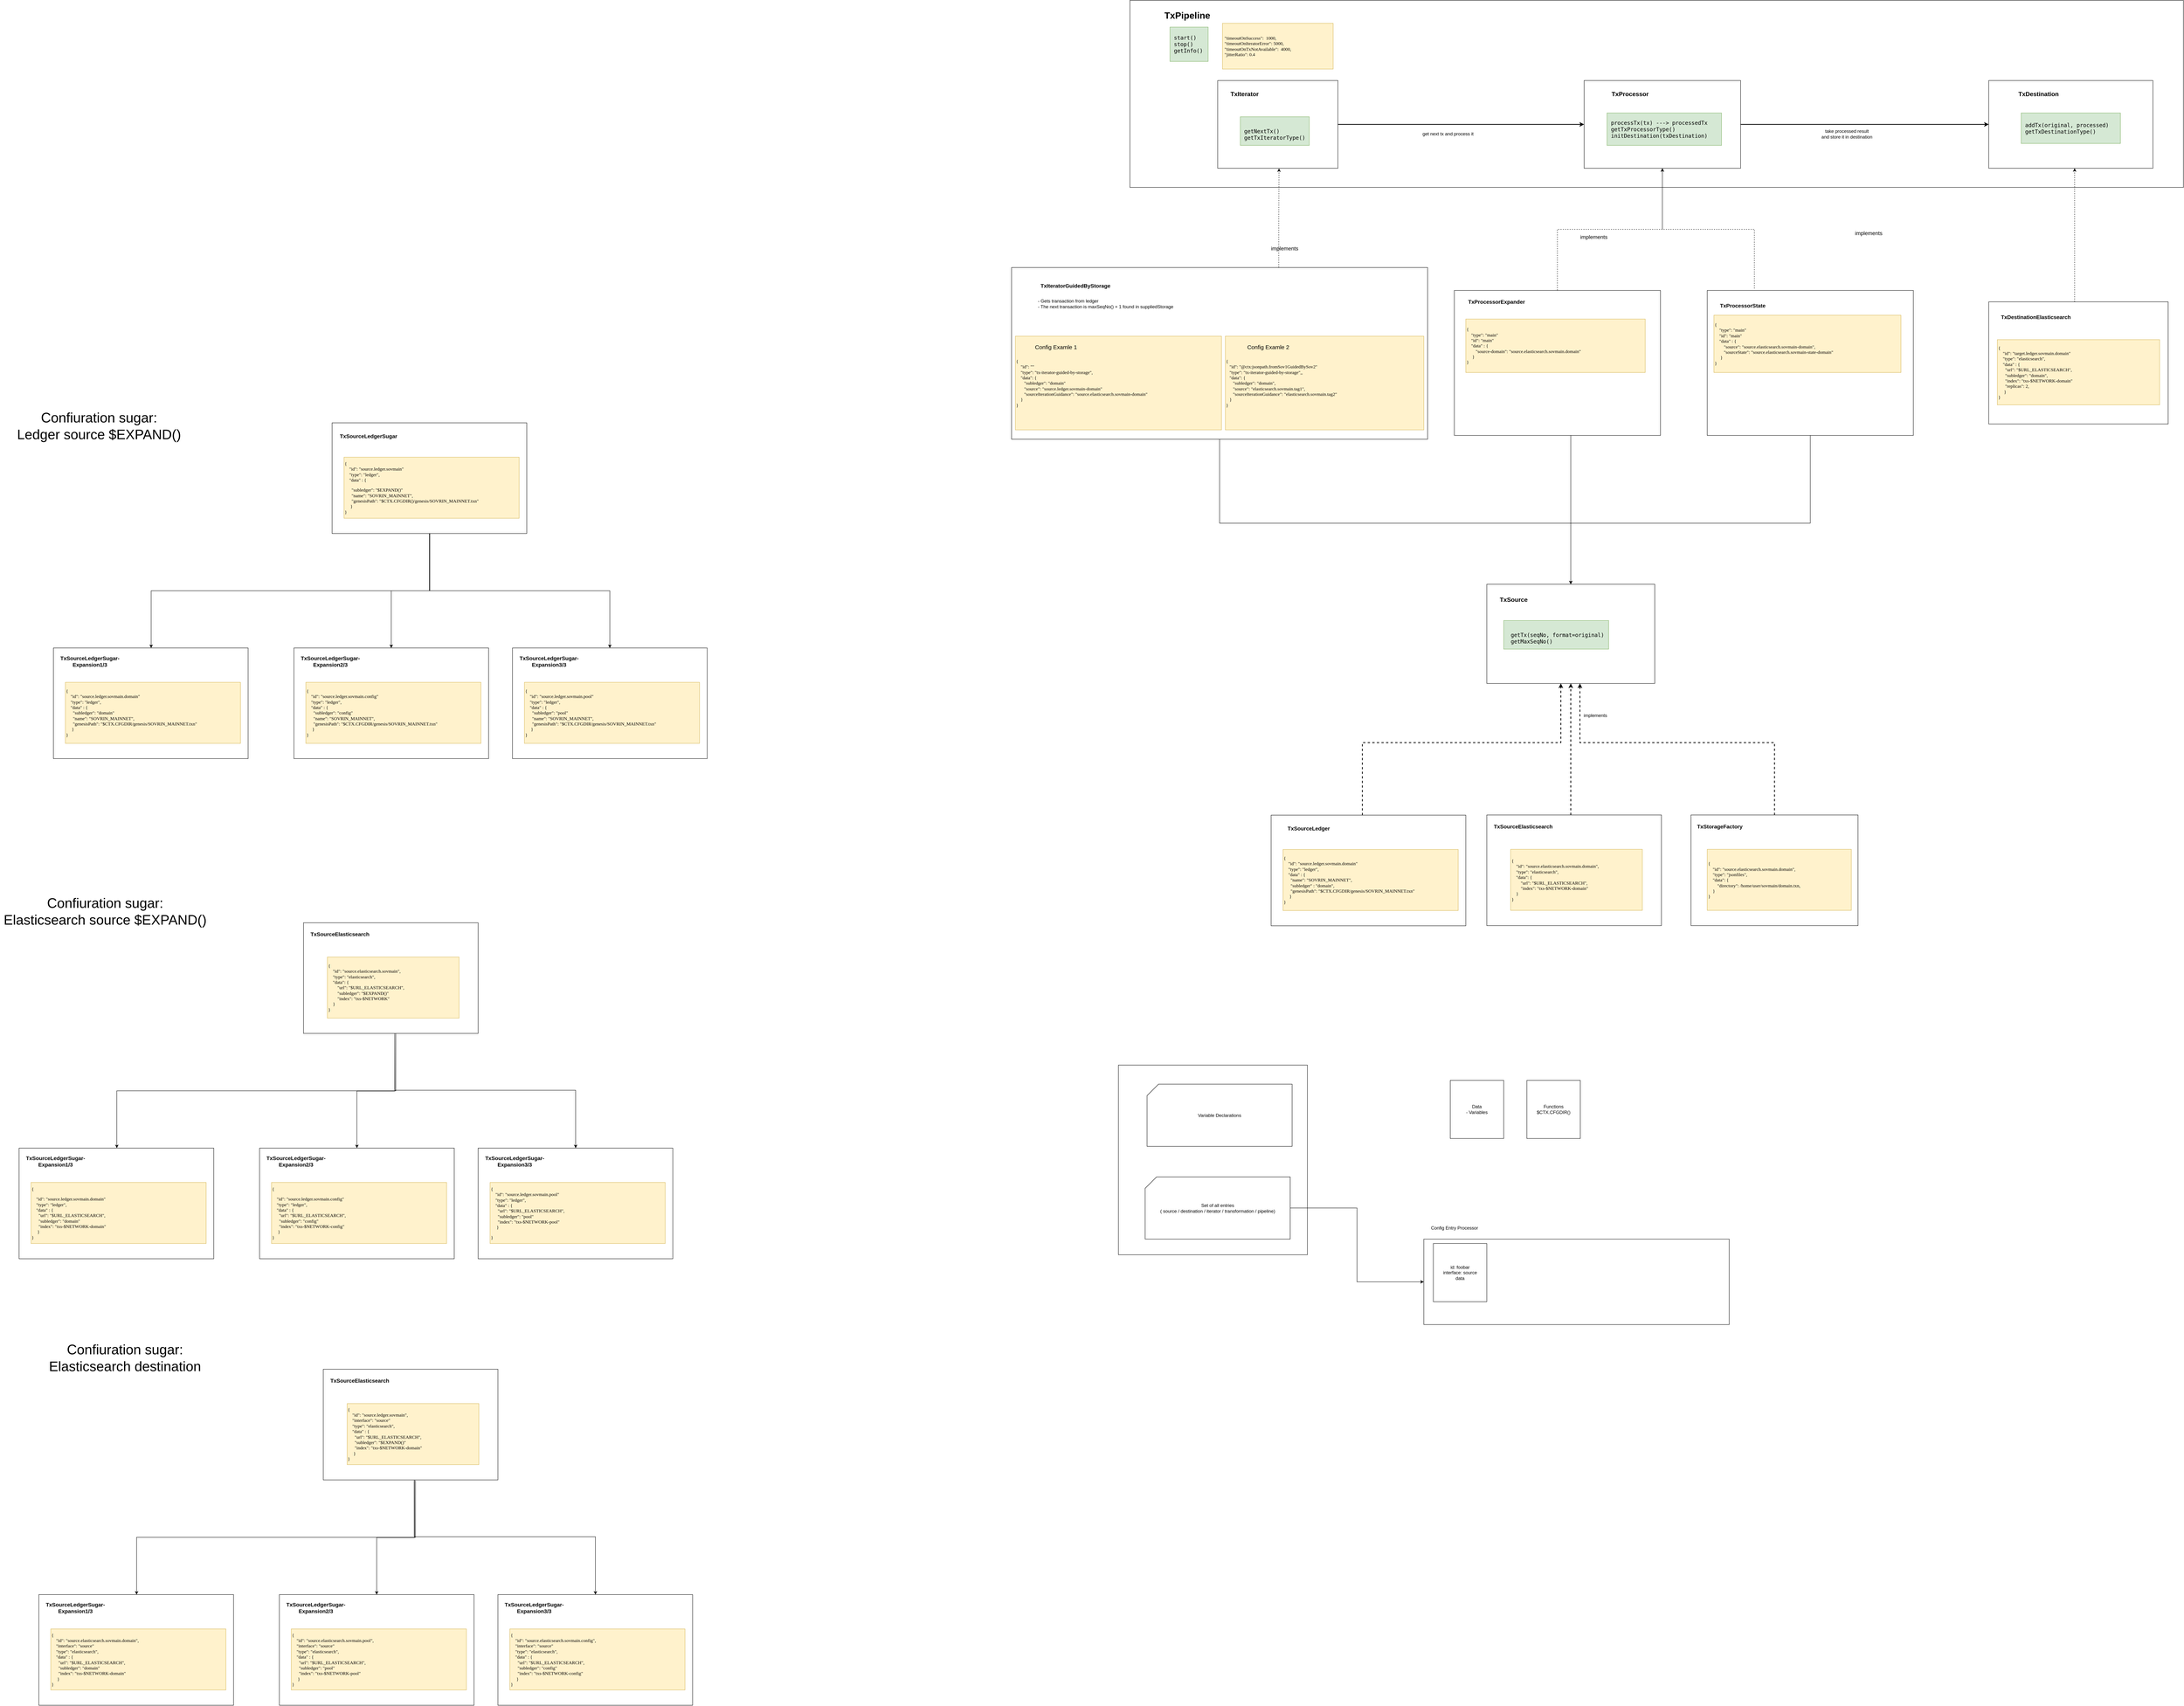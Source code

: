 <mxfile version="12.5.1" type="device"><diagram id="dV91bHb8dqFjM0e-l53g" name="Page-1"><mxGraphModel dx="6613" dy="2023" grid="1" gridSize="10" guides="1" tooltips="1" connect="1" arrows="1" fold="1" page="1" pageScale="1" pageWidth="827" pageHeight="1169" math="0" shadow="0"><root><mxCell id="0"/><mxCell id="1" parent="0"/><mxCell id="CyZTIHG6NppIRf3vPO58-80" value="" style="rounded=0;whiteSpace=wrap;html=1;" vertex="1" parent="1"><mxGeometry x="-320" y="3070" width="495" height="497" as="geometry"/></mxCell><mxCell id="VIA4clcsSgg8y-GpCcbs-35" value="" style="group" parent="1" vertex="1" connectable="0"><mxGeometry x="-600" y="980" width="1090" height="450" as="geometry"/></mxCell><mxCell id="VIA4clcsSgg8y-GpCcbs-11" value="" style="rounded=0;whiteSpace=wrap;html=1;" parent="VIA4clcsSgg8y-GpCcbs-35" vertex="1"><mxGeometry width="1090" height="450.0" as="geometry"/></mxCell><mxCell id="VIA4clcsSgg8y-GpCcbs-32" value="&lt;span style=&quot;white-space: normal&quot;&gt;&lt;font style=&quot;font-size: 14px&quot;&gt;&lt;b&gt;TxIteratorGuidedByStorage&lt;/b&gt;&lt;/font&gt;&lt;/span&gt;" style="text;html=1;align=center;verticalAlign=middle;resizable=0;points=[];autosize=1;" parent="VIA4clcsSgg8y-GpCcbs-35" vertex="1"><mxGeometry x="66.606" y="37.5" width="200" height="20" as="geometry"/></mxCell><mxCell id="VIA4clcsSgg8y-GpCcbs-30" value="&lt;div style=&quot;text-align: center&quot;&gt;&lt;/div&gt;&lt;font face=&quot;menlo&quot;&gt;&lt;span style=&quot;font-size: 12px ; white-space: pre&quot;&gt;{&lt;br&gt;    &quot;id&quot;: &quot;&quot;&lt;br&gt;    &quot;type&quot;: &quot;tx-iterator-guided-by-storage&quot;,&lt;br&gt;    &quot;data&quot;: {&lt;br&gt;&lt;/span&gt;&lt;/font&gt;&lt;span style=&quot;font-family: &amp;#34;menlo&amp;#34; ; white-space: pre&quot;&gt;       &quot;subledger&quot;: &quot;domain&quot;&lt;/span&gt;&lt;font face=&quot;menlo&quot;&gt;&lt;span style=&quot;font-size: 12px ; white-space: pre&quot;&gt;&lt;br&gt;       &quot;source&quot;: &quot;source.ledger.sovmain-domain&quot;&lt;br&gt;       &quot;&lt;/span&gt;&lt;/font&gt;&lt;span style=&quot;font-family: &amp;#34;menlo&amp;#34; ; white-space: pre&quot;&gt;sourceIterationGuidance&lt;/span&gt;&lt;font face=&quot;menlo&quot;&gt;&lt;span style=&quot;font-size: 12px ; white-space: pre&quot;&gt;&quot;: &quot;source.elasticsearch.sovmain-domain&quot;&lt;br&gt;    }&lt;br&gt;}&lt;/span&gt;&lt;br&gt;&lt;/font&gt;" style="rounded=0;whiteSpace=wrap;html=1;align=left;fillColor=#fff2cc;strokeColor=#d6b656;" parent="VIA4clcsSgg8y-GpCcbs-35" vertex="1"><mxGeometry x="10" y="180.01" width="540" height="245.45" as="geometry"/></mxCell><mxCell id="VIA4clcsSgg8y-GpCcbs-55" value="- Gets transaction from ledger&lt;br&gt;- The next transaction is maxSeqNo() + 1 found in suppliedStorage" style="text;html=1;align=left;verticalAlign=middle;resizable=0;points=[];autosize=1;" parent="VIA4clcsSgg8y-GpCcbs-35" vertex="1"><mxGeometry x="66.603" y="80.0" width="370" height="30" as="geometry"/></mxCell><mxCell id="CyZTIHG6NppIRf3vPO58-2" value="&lt;div style=&quot;text-align: center&quot;&gt;&lt;/div&gt;&lt;font face=&quot;menlo&quot;&gt;&lt;span style=&quot;font-size: 12px ; white-space: pre&quot;&gt;{&lt;br&gt;   &quot;id&quot;: &quot;@ctx:jsonpath.fromSov1GuidedBySov2&quot;&lt;br&gt;   &quot;type&quot;: &lt;/span&gt;&lt;/font&gt;&lt;span style=&quot;font-family: &amp;#34;menlo&amp;#34; ; white-space: pre&quot;&gt;&quot;tx-iterator-guided-by-storage&quot;,&lt;/span&gt;&lt;font face=&quot;menlo&quot;&gt;&lt;span style=&quot;font-size: 12px ; white-space: pre&quot;&gt;,&lt;br&gt;   &quot;data&quot;: {&lt;br&gt;     &lt;/span&gt;&lt;/font&gt;&lt;span style=&quot;font-family: &amp;#34;menlo&amp;#34; ; white-space: pre&quot;&gt; &quot;subledger&quot;: &quot;domain&quot;,&lt;/span&gt;&lt;font face=&quot;menlo&quot;&gt;&lt;span style=&quot;white-space: pre&quot;&gt;&lt;br&gt;&lt;/span&gt;&lt;/font&gt;&lt;font face=&quot;menlo&quot;&gt;&lt;span style=&quot;white-space: pre&quot;&gt;      &quot;source&quot;: &quot;elasticsearch.sovmain.tag1&quot;,&lt;/span&gt;&lt;/font&gt;&lt;br style=&quot;font-family: &amp;#34;menlo&amp;#34; ; white-space: pre&quot;&gt;&lt;span style=&quot;font-family: &amp;#34;menlo&amp;#34; ; white-space: pre&quot;&gt;      &quot;sourceIterationGuidance&quot;: &quot;elasticsearch.sovmain.tag2&quot;&lt;/span&gt;&lt;font face=&quot;menlo&quot;&gt;&lt;span style=&quot;font-size: 12px ; white-space: pre&quot;&gt;&lt;br&gt;   }&lt;br&gt;}&lt;/span&gt;&lt;/font&gt;&lt;font face=&quot;menlo&quot;&gt;&lt;br&gt;&lt;/font&gt;" style="rounded=0;whiteSpace=wrap;html=1;align=left;fillColor=#fff2cc;strokeColor=#d6b656;" vertex="1" parent="VIA4clcsSgg8y-GpCcbs-35"><mxGeometry x="560" y="180" width="520" height="245.45" as="geometry"/></mxCell><mxCell id="CyZTIHG6NppIRf3vPO58-5" value="&lt;font style=&quot;font-size: 15px&quot;&gt;Config Examle 1&lt;/font&gt;" style="text;html=1;align=center;verticalAlign=middle;resizable=0;points=[];autosize=1;" vertex="1" parent="VIA4clcsSgg8y-GpCcbs-35"><mxGeometry x="51.415" y="198.06" width="130" height="20" as="geometry"/></mxCell><mxCell id="CyZTIHG6NppIRf3vPO58-6" value="&lt;font style=&quot;font-size: 15px&quot;&gt;Config Examle 2&lt;/font&gt;" style="text;html=1;align=center;verticalAlign=middle;resizable=0;points=[];autosize=1;" vertex="1" parent="VIA4clcsSgg8y-GpCcbs-35"><mxGeometry x="606.698" y="198.06" width="130" height="20" as="geometry"/></mxCell><mxCell id="VIA4clcsSgg8y-GpCcbs-4" value="" style="rounded=0;whiteSpace=wrap;html=1;" parent="1" vertex="1"><mxGeometry x="-290" y="280" width="2760" height="490" as="geometry"/></mxCell><mxCell id="VIA4clcsSgg8y-GpCcbs-24" style="edgeStyle=orthogonalEdgeStyle;rounded=0;orthogonalLoop=1;jettySize=auto;html=1;strokeWidth=2;" parent="1" source="VIA4clcsSgg8y-GpCcbs-1" target="VIA4clcsSgg8y-GpCcbs-2" edge="1"><mxGeometry relative="1" as="geometry"/></mxCell><mxCell id="VIA4clcsSgg8y-GpCcbs-28" value="get next tx and process it" style="text;html=1;align=center;verticalAlign=middle;resizable=0;points=[];labelBackgroundColor=#ffffff;" parent="VIA4clcsSgg8y-GpCcbs-24" vertex="1" connectable="0"><mxGeometry x="-0.244" y="-2" relative="1" as="geometry"><mxPoint x="44.17" y="23" as="offset"/></mxGeometry></mxCell><mxCell id="VIA4clcsSgg8y-GpCcbs-1" value="" style="rounded=0;whiteSpace=wrap;html=1;" parent="1" vertex="1"><mxGeometry x="-60" y="490" width="315" height="230" as="geometry"/></mxCell><mxCell id="VIA4clcsSgg8y-GpCcbs-2" value="&lt;pre&gt;&lt;br&gt;&lt;/pre&gt;" style="rounded=0;whiteSpace=wrap;html=1;" parent="1" vertex="1"><mxGeometry x="900" y="490" width="410" height="230" as="geometry"/></mxCell><mxCell id="VIA4clcsSgg8y-GpCcbs-3" value="&lt;pre&gt;&lt;br&gt;&lt;/pre&gt;" style="rounded=0;whiteSpace=wrap;html=1;" parent="1" vertex="1"><mxGeometry x="1960" y="490" width="430" height="230" as="geometry"/></mxCell><mxCell id="VIA4clcsSgg8y-GpCcbs-5" value="&lt;pre&gt;&lt;br&gt;&lt;/pre&gt;" style="text;html=1;align=left;verticalAlign=middle;resizable=0;points=[];autosize=1;" parent="1" vertex="1"><mxGeometry x="-170" y="365" width="20" height="40" as="geometry"/></mxCell><mxCell id="VIA4clcsSgg8y-GpCcbs-10" value="&lt;pre style=&quot;font-family: &amp;#34;menlo&amp;#34; ; font-size: 9pt&quot;&gt; &quot;timeoutOnSuccess&quot;:  1000,&lt;br&gt; &quot;timeoutOnIteratorError&quot;: 5000,&lt;br&gt; &quot;timeoutOnTxNotAvailable&quot;:  4000,&lt;br&gt; &quot;jitterRatio&quot;: 0.4&lt;/pre&gt;" style="rounded=0;whiteSpace=wrap;html=1;align=left;fillColor=#fff2cc;strokeColor=#d6b656;" parent="1" vertex="1"><mxGeometry x="-47.5" y="340" width="290" height="120" as="geometry"/></mxCell><mxCell id="VIA4clcsSgg8y-GpCcbs-14" style="edgeStyle=orthogonalEdgeStyle;rounded=0;orthogonalLoop=1;jettySize=auto;html=1;dashed=1;entryX=0.51;entryY=1.002;entryDx=0;entryDy=0;entryPerimeter=0;" parent="1" source="VIA4clcsSgg8y-GpCcbs-11" target="VIA4clcsSgg8y-GpCcbs-1" edge="1"><mxGeometry relative="1" as="geometry"><mxPoint x="310" y="790" as="targetPoint"/><Array as="points"><mxPoint x="100" y="850"/><mxPoint x="100" y="850"/></Array></mxGeometry></mxCell><mxCell id="VIA4clcsSgg8y-GpCcbs-18" style="edgeStyle=orthogonalEdgeStyle;rounded=0;orthogonalLoop=1;jettySize=auto;html=1;dashed=1;" parent="1" source="VIA4clcsSgg8y-GpCcbs-16" target="VIA4clcsSgg8y-GpCcbs-2" edge="1"><mxGeometry relative="1" as="geometry"/></mxCell><mxCell id="CyZTIHG6NppIRf3vPO58-12" style="edgeStyle=orthogonalEdgeStyle;rounded=0;orthogonalLoop=1;jettySize=auto;html=1;entryX=0.5;entryY=0;entryDx=0;entryDy=0;" edge="1" parent="1" source="VIA4clcsSgg8y-GpCcbs-16" target="VIA4clcsSgg8y-GpCcbs-80"><mxGeometry relative="1" as="geometry"><mxPoint x="0.471" y="1710" as="targetPoint"/><Array as="points"><mxPoint x="865" y="1490"/><mxPoint x="865" y="1490"/></Array></mxGeometry></mxCell><mxCell id="VIA4clcsSgg8y-GpCcbs-16" value="" style="rounded=0;whiteSpace=wrap;html=1;" parent="1" vertex="1"><mxGeometry x="560" y="1040" width="540" height="380" as="geometry"/></mxCell><mxCell id="VIA4clcsSgg8y-GpCcbs-19" style="edgeStyle=orthogonalEdgeStyle;rounded=0;orthogonalLoop=1;jettySize=auto;html=1;entryX=0.5;entryY=1;entryDx=0;entryDy=0;dashed=1;" parent="1" target="VIA4clcsSgg8y-GpCcbs-2" edge="1"><mxGeometry relative="1" as="geometry"><mxPoint x="1346" y="1035.0" as="sourcePoint"/><Array as="points"><mxPoint x="1346" y="880"/><mxPoint x="1105" y="880"/></Array></mxGeometry></mxCell><mxCell id="CyZTIHG6NppIRf3vPO58-13" style="edgeStyle=orthogonalEdgeStyle;rounded=0;orthogonalLoop=1;jettySize=auto;html=1;entryX=0.5;entryY=0;entryDx=0;entryDy=0;exitX=0.5;exitY=1;exitDx=0;exitDy=0;" edge="1" parent="1" source="CyZTIHG6NppIRf3vPO58-16" target="VIA4clcsSgg8y-GpCcbs-80"><mxGeometry relative="1" as="geometry"><mxPoint x="1189.333" y="1365" as="sourcePoint"/><mxPoint x="0.471" y="1710" as="targetPoint"/><Array as="points"><mxPoint x="1493" y="1650"/><mxPoint x="865" y="1650"/></Array></mxGeometry></mxCell><mxCell id="VIA4clcsSgg8y-GpCcbs-23" style="edgeStyle=orthogonalEdgeStyle;rounded=0;orthogonalLoop=1;jettySize=auto;html=1;dashed=1;" parent="1" source="VIA4clcsSgg8y-GpCcbs-20" edge="1"><mxGeometry relative="1" as="geometry"><mxPoint x="2185" y="720" as="targetPoint"/><Array as="points"><mxPoint x="2185" y="950"/><mxPoint x="2185" y="950"/></Array></mxGeometry></mxCell><mxCell id="VIA4clcsSgg8y-GpCcbs-20" value="" style="rounded=0;whiteSpace=wrap;html=1;" parent="1" vertex="1"><mxGeometry x="1960" y="1070" width="470" height="320" as="geometry"/></mxCell><mxCell id="VIA4clcsSgg8y-GpCcbs-25" style="edgeStyle=orthogonalEdgeStyle;rounded=0;orthogonalLoop=1;jettySize=auto;html=1;strokeWidth=2;exitX=1;exitY=0.5;exitDx=0;exitDy=0;entryX=0;entryY=0.5;entryDx=0;entryDy=0;" parent="1" source="VIA4clcsSgg8y-GpCcbs-2" target="VIA4clcsSgg8y-GpCcbs-3" edge="1"><mxGeometry relative="1" as="geometry"><mxPoint x="1110" y="600" as="sourcePoint"/><mxPoint x="1385" y="600" as="targetPoint"/></mxGeometry></mxCell><mxCell id="VIA4clcsSgg8y-GpCcbs-29" value="take processed result&lt;br&gt;and store it in destination" style="text;html=1;align=center;verticalAlign=middle;resizable=0;points=[];labelBackgroundColor=#ffffff;" parent="VIA4clcsSgg8y-GpCcbs-25" vertex="1" connectable="0"><mxGeometry x="-0.234" relative="1" as="geometry"><mxPoint x="29" y="25" as="offset"/></mxGeometry></mxCell><mxCell id="VIA4clcsSgg8y-GpCcbs-37" value="&lt;span style=&quot;white-space: normal ; font-size: 14px&quot;&gt;&lt;b&gt;TxProcessorExpander&lt;/b&gt;&lt;/span&gt;" style="text;html=1;align=center;verticalAlign=middle;resizable=0;points=[];autosize=1;" parent="1" vertex="1"><mxGeometry x="590" y="1060" width="160" height="20" as="geometry"/></mxCell><mxCell id="VIA4clcsSgg8y-GpCcbs-40" value="&lt;span style=&quot;white-space: normal ; font-size: 14px&quot;&gt;&lt;b&gt;TxDestinationElasticsearch&lt;/b&gt;&lt;/span&gt;" style="text;html=1;align=center;verticalAlign=middle;resizable=0;points=[];autosize=1;" parent="1" vertex="1"><mxGeometry x="1982.5" y="1100" width="200" height="20" as="geometry"/></mxCell><mxCell id="VIA4clcsSgg8y-GpCcbs-41" value="&lt;span style=&quot;white-space: normal&quot;&gt;&lt;b&gt;&lt;font style=&quot;font-size: 16px&quot;&gt;TxDestination&lt;/font&gt;&lt;/b&gt;&lt;/span&gt;" style="text;html=1;align=center;verticalAlign=middle;resizable=0;points=[];autosize=1;" parent="1" vertex="1"><mxGeometry x="2030" y="515" width="120" height="20" as="geometry"/></mxCell><mxCell id="VIA4clcsSgg8y-GpCcbs-42" value="&lt;span style=&quot;white-space: normal&quot;&gt;&lt;b&gt;&lt;font style=&quot;font-size: 16px&quot;&gt;TxProcessor&lt;/font&gt;&lt;/b&gt;&lt;/span&gt;" style="text;html=1;align=center;verticalAlign=middle;resizable=0;points=[];autosize=1;" parent="1" vertex="1"><mxGeometry x="965" y="515" width="110" height="20" as="geometry"/></mxCell><mxCell id="VIA4clcsSgg8y-GpCcbs-43" value="&lt;span style=&quot;white-space: normal&quot;&gt;&lt;font size=&quot;1&quot;&gt;&lt;b style=&quot;font-size: 16px&quot;&gt;TxIterator&lt;/b&gt;&lt;/font&gt;&lt;/span&gt;" style="text;html=1;align=center;verticalAlign=middle;resizable=0;points=[];autosize=1;" parent="1" vertex="1"><mxGeometry x="-35" y="515" width="90" height="20" as="geometry"/></mxCell><mxCell id="VIA4clcsSgg8y-GpCcbs-44" value="&lt;span style=&quot;white-space: normal&quot;&gt;&lt;b&gt;&lt;font style=&quot;font-size: 24px&quot;&gt;TxPipeline&lt;/font&gt;&lt;/b&gt;&lt;/span&gt;" style="text;html=1;align=center;verticalAlign=middle;resizable=0;points=[];autosize=1;" parent="1" vertex="1"><mxGeometry x="-210" y="310" width="140" height="20" as="geometry"/></mxCell><mxCell id="VIA4clcsSgg8y-GpCcbs-45" value="&lt;pre&gt;&lt;br&gt;&lt;/pre&gt;" style="text;html=1;align=left;verticalAlign=middle;resizable=0;points=[];autosize=1;" parent="1" vertex="1"><mxGeometry x="780" y="595" width="20" height="40" as="geometry"/></mxCell><mxCell id="VIA4clcsSgg8y-GpCcbs-48" value="&lt;pre style=&quot;font-size: 14px&quot;&gt;&lt;br&gt;&lt;/pre&gt;" style="text;html=1;align=left;verticalAlign=middle;resizable=0;points=[];autosize=1;" parent="1" vertex="1"><mxGeometry x="1495" y="590" width="20" height="50" as="geometry"/></mxCell><mxCell id="VIA4clcsSgg8y-GpCcbs-49" value="&lt;font style=&quot;font-size: 14px&quot;&gt;&lt;span style=&quot;font-family: monospace ; white-space: pre&quot;&gt;&lt;br class=&quot;Apple-interchange-newline&quot;&gt; getNextTx()&lt;br&gt;&lt;/span&gt;&lt;span style=&quot;font-family: monospace ; white-space: pre&quot;&gt; getTxIteratorType()&lt;/span&gt;&lt;/font&gt;" style="rounded=0;whiteSpace=wrap;html=1;align=left;fillColor=#d5e8d4;strokeColor=#82b366;" parent="1" vertex="1"><mxGeometry x="-0.67" y="585" width="180.67" height="75" as="geometry"/></mxCell><mxCell id="VIA4clcsSgg8y-GpCcbs-51" value="&lt;pre style=&quot;font-size: 14px&quot;&gt; processTx(tx) ---&amp;gt; processedTx&lt;br&gt; getTxProcessorType()&lt;br&gt; initDestination(txDestination)&lt;/pre&gt;" style="rounded=0;whiteSpace=wrap;html=1;align=left;fillColor=#d5e8d4;strokeColor=#82b366;" parent="1" vertex="1"><mxGeometry x="960" y="575" width="300" height="85" as="geometry"/></mxCell><mxCell id="VIA4clcsSgg8y-GpCcbs-52" value="&lt;pre&gt;&lt;pre style=&quot;font-size: 14px&quot;&gt; addTx(original, processed)&lt;br&gt; getTxDestinationType()&lt;/pre&gt;&lt;/pre&gt;" style="rounded=0;whiteSpace=wrap;html=1;align=left;fillColor=#d5e8d4;strokeColor=#82b366;" parent="1" vertex="1"><mxGeometry x="2045" y="575" width="260" height="80" as="geometry"/></mxCell><mxCell id="VIA4clcsSgg8y-GpCcbs-54" value="&lt;pre style=&quot;font-size: 14px&quot;&gt; start()&lt;br&gt; stop()&lt;br&gt; getInfo()&lt;/pre&gt;" style="rounded=0;whiteSpace=wrap;html=1;align=left;fillColor=#d5e8d4;strokeColor=#82b366;" parent="1" vertex="1"><mxGeometry x="-185" y="350" width="100" height="90" as="geometry"/></mxCell><mxCell id="VIA4clcsSgg8y-GpCcbs-66" value="&lt;div style=&quot;text-align: center&quot;&gt;&lt;/div&gt;&lt;pre&gt;&lt;font face=&quot;menlo&quot;&gt;&lt;span style=&quot;font-size: 12px&quot;&gt;{&lt;br/&gt;    &quot;id&quot;: &quot;target.ledger.sovmain.domain&quot;&lt;br/&gt;    &quot;type&quot;: &quot;elasticsearch&quot;,&lt;br/&gt;    &quot;data&quot; : {&lt;br/&gt;      &quot;url&quot;: &quot;$URL_ELASTICSEARCH&quot;,&lt;br/&gt;      &quot;subledger&quot;: &quot;domain&quot;,&lt;br/&gt;      &quot;index&quot;: &quot;txs-$NETWORK-domain&quot;&lt;br/&gt;      &quot;replicas&quot;: 2,&lt;br/&gt;     }&lt;br/&gt;}&lt;/span&gt;&lt;/font&gt;&lt;br&gt;&lt;/pre&gt;" style="rounded=0;whiteSpace=wrap;html=1;align=left;fillColor=#fff2cc;strokeColor=#d6b656;" parent="1" vertex="1"><mxGeometry x="1982.5" y="1169" width="425" height="171" as="geometry"/></mxCell><mxCell id="VIA4clcsSgg8y-GpCcbs-78" style="edgeStyle=orthogonalEdgeStyle;rounded=0;orthogonalLoop=1;jettySize=auto;html=1;dashed=1;strokeWidth=2;" parent="1" source="VIA4clcsSgg8y-GpCcbs-67" edge="1" target="VIA4clcsSgg8y-GpCcbs-80"><mxGeometry relative="1" as="geometry"><mxPoint x="1389.35" y="2174.57" as="targetPoint"/><Array as="points"><mxPoint x="1399" y="2225"/><mxPoint x="889" y="2225"/></Array></mxGeometry></mxCell><mxCell id="VIA4clcsSgg8y-GpCcbs-67" value="" style="rounded=0;whiteSpace=wrap;html=1;" parent="1" vertex="1"><mxGeometry x="1180" y="2414.57" width="437.5" height="290" as="geometry"/></mxCell><mxCell id="VIA4clcsSgg8y-GpCcbs-68" value="&lt;b style=&quot;font-size: 14px ; white-space: normal&quot;&gt;TxStorageFactory&lt;/b&gt;" style="text;html=1;align=center;verticalAlign=middle;resizable=0;points=[];autosize=1;" parent="1" vertex="1"><mxGeometry x="1190" y="2434.57" width="130" height="20" as="geometry"/></mxCell><mxCell id="VIA4clcsSgg8y-GpCcbs-69" value="&lt;div style=&quot;text-align: center&quot;&gt;&lt;/div&gt;&lt;font face=&quot;menlo&quot;&gt;&lt;span style=&quot;font-size: 12px ; white-space: pre&quot;&gt;{&lt;br/&gt;&lt;/span&gt;&lt;/font&gt;&lt;span style=&quot;font-family: &amp;#34;menlo&amp;#34; ; white-space: pre&quot;&gt;    &quot;id&quot;: &quot;source.elasticsearch.sovmain.domain&quot;,&lt;/span&gt;&lt;br style=&quot;font-family: &amp;#34;menlo&amp;#34; ; white-space: pre&quot;&gt;&lt;span style=&quot;font-family: &amp;#34;menlo&amp;#34; ; white-space: pre&quot;&gt;    &quot;type&quot;: &quot;jsonfiles&quot;,&lt;/span&gt;&lt;font face=&quot;menlo&quot;&gt;&lt;span style=&quot;font-size: 12px ; white-space: pre&quot;&gt;&lt;br&gt;    &quot;data&quot;: {&lt;br&gt;        &quot;directory&quot;: /home/user/sovmain/domain.txn,&lt;br&gt;    }&lt;br&gt;}&lt;/span&gt;&lt;br&gt;&lt;/font&gt;" style="rounded=0;whiteSpace=wrap;html=1;align=left;fillColor=#fff2cc;strokeColor=#d6b656;" parent="1" vertex="1"><mxGeometry x="1222.5" y="2504.57" width="377.5" height="160" as="geometry"/></mxCell><mxCell id="VIA4clcsSgg8y-GpCcbs-76" style="edgeStyle=orthogonalEdgeStyle;rounded=0;orthogonalLoop=1;jettySize=auto;html=1;strokeWidth=2;dashed=1;entryX=0.5;entryY=1;entryDx=0;entryDy=0;" parent="1" source="VIA4clcsSgg8y-GpCcbs-73" edge="1" target="VIA4clcsSgg8y-GpCcbs-80"><mxGeometry relative="1" as="geometry"><mxPoint x="1130" y="2090" as="targetPoint"/><Array as="points"><mxPoint x="865" y="2310"/><mxPoint x="865" y="2310"/></Array></mxGeometry></mxCell><mxCell id="VIA4clcsSgg8y-GpCcbs-73" value="" style="rounded=0;whiteSpace=wrap;html=1;" parent="1" vertex="1"><mxGeometry x="645" y="2414.57" width="457.5" height="290" as="geometry"/></mxCell><mxCell id="VIA4clcsSgg8y-GpCcbs-74" value="&lt;span style=&quot;white-space: normal ; font-size: 14px&quot;&gt;&lt;b&gt;TxSourceElasticsearch&lt;/b&gt;&lt;/span&gt;" style="text;html=1;align=center;verticalAlign=middle;resizable=0;points=[];autosize=1;" parent="1" vertex="1"><mxGeometry x="655" y="2434.57" width="170" height="20" as="geometry"/></mxCell><mxCell id="VIA4clcsSgg8y-GpCcbs-75" value="&lt;div style=&quot;text-align: center&quot;&gt;&lt;/div&gt;&lt;font face=&quot;menlo&quot;&gt;&lt;span style=&quot;font-size: 12px ; white-space: pre&quot;&gt;{&lt;br&gt;    &quot;id&quot;: &quot;source.elasticsearch.sovmain.domain&quot;,&lt;br&gt;    &quot;type&quot;: &quot;elasticsearch&quot;,&lt;br&gt;    &quot;data&quot;: {&lt;br&gt;        &quot;url&quot;: &quot;$URL_ELASTICSEARCH&quot;,&lt;br&gt;        &quot;index&quot;: &quot;txs-$NETWORK-domain&quot;&lt;br&gt;    }&lt;br&gt;}&lt;/span&gt;&lt;br&gt;&lt;/font&gt;" style="rounded=0;whiteSpace=wrap;html=1;align=left;fillColor=#fff2cc;strokeColor=#d6b656;" parent="1" vertex="1"><mxGeometry x="707.5" y="2504.57" width="345" height="160" as="geometry"/></mxCell><mxCell id="VIA4clcsSgg8y-GpCcbs-80" value="" style="rounded=0;whiteSpace=wrap;html=1;" parent="1" vertex="1"><mxGeometry x="645" y="1810" width="440" height="260" as="geometry"/></mxCell><mxCell id="VIA4clcsSgg8y-GpCcbs-81" value="&lt;span style=&quot;white-space: normal&quot;&gt;&lt;font size=&quot;1&quot;&gt;&lt;b style=&quot;font-size: 16px&quot;&gt;TxSource&lt;/b&gt;&lt;/font&gt;&lt;/span&gt;" style="text;html=1;align=center;verticalAlign=middle;resizable=0;points=[];autosize=1;" parent="1" vertex="1"><mxGeometry x="670.0" y="1840" width="90" height="20" as="geometry"/></mxCell><mxCell id="VIA4clcsSgg8y-GpCcbs-82" value="&lt;font style=&quot;font-size: 14px&quot;&gt;&lt;span style=&quot;font-family: monospace ; white-space: pre&quot;&gt; &lt;br class=&quot;Apple-interchange-newline&quot;&gt;  getTx(seqNo, format=original)&lt;br/&gt;  getMaxSeqNo()&lt;br&gt;&lt;/span&gt;&lt;/font&gt;" style="rounded=0;whiteSpace=wrap;html=1;align=left;fillColor=#d5e8d4;strokeColor=#82b366;" parent="1" vertex="1"><mxGeometry x="689.33" y="1905" width="275" height="75" as="geometry"/></mxCell><mxCell id="VIA4clcsSgg8y-GpCcbs-86" style="edgeStyle=orthogonalEdgeStyle;rounded=0;orthogonalLoop=1;jettySize=auto;html=1;dashed=1;strokeWidth=2;" parent="1" source="VIA4clcsSgg8y-GpCcbs-83" edge="1"><mxGeometry relative="1" as="geometry"><mxPoint x="839" y="2070" as="targetPoint"/><Array as="points"><mxPoint x="319" y="2225"/><mxPoint x="839" y="2225"/></Array></mxGeometry></mxCell><mxCell id="VIA4clcsSgg8y-GpCcbs-83" value="" style="rounded=0;whiteSpace=wrap;html=1;" parent="1" vertex="1"><mxGeometry x="80" y="2415" width="510" height="290" as="geometry"/></mxCell><mxCell id="VIA4clcsSgg8y-GpCcbs-84" value="&lt;span style=&quot;white-space: normal ; font-size: 14px&quot;&gt;&lt;b&gt;TxSourceLedger&lt;/b&gt;&lt;/span&gt;" style="text;html=1;align=center;verticalAlign=middle;resizable=0;points=[];autosize=1;" parent="1" vertex="1"><mxGeometry x="112.5" y="2440" width="130" height="20" as="geometry"/></mxCell><mxCell id="VIA4clcsSgg8y-GpCcbs-85" value="&lt;div style=&quot;text-align: center&quot;&gt;&lt;/div&gt;&lt;pre&gt;&lt;font face=&quot;menlo&quot;&gt;&lt;span style=&quot;font-size: 12px&quot;&gt;{&lt;br&gt;    &quot;id&quot;: &quot;source.ledger.sovmain.domain&quot;&lt;br&gt;    &quot;type&quot;: &quot;ledger&quot;,&lt;br&gt;    &quot;data&quot; : {&lt;br&gt;      &quot;name&quot;: &quot;SOVRIN_MAINNET&quot;,&lt;br&gt;      &quot;subledger&quot; : &quot;domain&quot;,&lt;br&gt;      &quot;genesisPath&quot;: &quot;$CTX.CFGDIR/genesis/SOVRIN_MAINNET.txn&quot;&lt;br&gt;     }&lt;br&gt;}&lt;/span&gt;&lt;/font&gt;&lt;br&gt;&lt;/pre&gt;" style="rounded=0;whiteSpace=wrap;html=1;align=left;fillColor=#fff2cc;strokeColor=#d6b656;" parent="1" vertex="1"><mxGeometry x="111.25" y="2505" width="458.75" height="160" as="geometry"/></mxCell><mxCell id="VIA4clcsSgg8y-GpCcbs-92" value="&lt;font style=&quot;font-size: 14px&quot;&gt;implements&lt;/font&gt;" style="text;html=1;align=center;verticalAlign=middle;resizable=0;points=[];autosize=1;" parent="1" vertex="1"><mxGeometry x="70" y="920" width="90" height="20" as="geometry"/></mxCell><mxCell id="VIA4clcsSgg8y-GpCcbs-93" value="&lt;font style=&quot;font-size: 14px&quot;&gt;implements&lt;/font&gt;" style="text;html=1;align=center;verticalAlign=middle;resizable=0;points=[];autosize=1;" parent="1" vertex="1"><mxGeometry x="880" y="890" width="90" height="20" as="geometry"/></mxCell><mxCell id="VIA4clcsSgg8y-GpCcbs-94" value="&lt;font style=&quot;font-size: 14px&quot;&gt;implements&lt;/font&gt;" style="text;html=1;align=center;verticalAlign=middle;resizable=0;points=[];autosize=1;" parent="1" vertex="1"><mxGeometry x="1600" y="880" width="90" height="20" as="geometry"/></mxCell><mxCell id="CyZTIHG6NppIRf3vPO58-14" value="&lt;div style=&quot;text-align: center&quot;&gt;&lt;/div&gt;&lt;font face=&quot;menlo&quot;&gt;&lt;span style=&quot;font-size: 12px ; white-space: pre&quot;&gt;{&lt;br&gt;    &quot;type&quot;: &quot;main&quot;&lt;br&gt;    &quot;id&quot;: &quot;main&quot;&lt;br&gt;    &quot;data&quot; : {&lt;br&gt;        &quot;source-domain&quot;: &quot;source.elasticsearch.sovmain.domain&quot;   &lt;br&gt;     }&lt;br&gt;}&lt;/span&gt;&lt;br&gt;&lt;/font&gt;" style="rounded=0;whiteSpace=wrap;html=1;align=left;fillColor=#fff2cc;strokeColor=#d6b656;" vertex="1" parent="1"><mxGeometry x="590" y="1115" width="470" height="140" as="geometry"/></mxCell><mxCell id="CyZTIHG6NppIRf3vPO58-16" value="" style="rounded=0;whiteSpace=wrap;html=1;" vertex="1" parent="1"><mxGeometry x="1222.5" y="1040" width="540" height="380" as="geometry"/></mxCell><mxCell id="CyZTIHG6NppIRf3vPO58-17" style="edgeStyle=orthogonalEdgeStyle;rounded=0;orthogonalLoop=1;jettySize=auto;html=1;entryX=0.5;entryY=0;entryDx=0;entryDy=0;" edge="1" parent="1" source="VIA4clcsSgg8y-GpCcbs-11" target="VIA4clcsSgg8y-GpCcbs-80"><mxGeometry relative="1" as="geometry"><Array as="points"><mxPoint x="-55" y="1650"/><mxPoint x="865" y="1650"/></Array></mxGeometry></mxCell><mxCell id="VIA4clcsSgg8y-GpCcbs-39" value="&lt;span style=&quot;white-space: normal ; font-size: 14px&quot;&gt;&lt;b&gt;TxProcessorState&lt;/b&gt;&lt;/span&gt;" style="text;html=1;align=center;verticalAlign=middle;resizable=0;points=[];autosize=1;" parent="1" vertex="1"><mxGeometry x="1250" y="1070" width="130" height="20" as="geometry"/></mxCell><mxCell id="CyZTIHG6NppIRf3vPO58-19" value="implements" style="text;html=1;align=center;verticalAlign=middle;resizable=0;points=[];autosize=1;" vertex="1" parent="1"><mxGeometry x="889" y="2144" width="80" height="20" as="geometry"/></mxCell><mxCell id="CyZTIHG6NppIRf3vPO58-20" value="&lt;div style=&quot;text-align: center&quot;&gt;&lt;/div&gt;&lt;font face=&quot;menlo&quot;&gt;&lt;span style=&quot;font-size: 12px ; white-space: pre&quot;&gt;{&lt;br&gt;    &quot;type&quot;: &quot;main&quot;&lt;br&gt;    &quot;id&quot;: &quot;main&quot;&lt;br&gt;    &quot;data&quot; : {&lt;br&gt;        &quot;source&quot;: &quot;source.elasticsearch.sovmain-domain&quot;,&lt;br&gt;&lt;/span&gt;&lt;/font&gt;&lt;span style=&quot;font-family: &amp;#34;menlo&amp;#34; ; white-space: pre&quot;&gt;        &quot;sourceState&quot;: &quot;source.elasticsearch.sovmain-&lt;/span&gt;&lt;span style=&quot;font-family: &amp;#34;menlo&amp;#34; ; white-space: pre&quot;&gt;state-&lt;/span&gt;&lt;span style=&quot;font-family: &amp;#34;menlo&amp;#34; ; white-space: pre&quot;&gt;domain&quot;&lt;/span&gt;&lt;font face=&quot;menlo&quot;&gt;&lt;span style=&quot;font-size: 12px ; white-space: pre&quot;&gt;   &lt;br&gt;     }&lt;br&gt;}&lt;/span&gt;&lt;br&gt;&lt;/font&gt;" style="rounded=0;whiteSpace=wrap;html=1;align=left;fillColor=#fff2cc;strokeColor=#d6b656;" vertex="1" parent="1"><mxGeometry x="1240" y="1105" width="490" height="150" as="geometry"/></mxCell><mxCell id="CyZTIHG6NppIRf3vPO58-33" style="edgeStyle=orthogonalEdgeStyle;rounded=0;orthogonalLoop=1;jettySize=auto;html=1;" edge="1" parent="1" source="CyZTIHG6NppIRf3vPO58-21" target="CyZTIHG6NppIRf3vPO58-24"><mxGeometry relative="1" as="geometry"><Array as="points"><mxPoint x="-2124" y="1827"/><mxPoint x="-2854" y="1827"/></Array></mxGeometry></mxCell><mxCell id="CyZTIHG6NppIRf3vPO58-34" style="edgeStyle=orthogonalEdgeStyle;rounded=0;orthogonalLoop=1;jettySize=auto;html=1;" edge="1" parent="1" source="CyZTIHG6NppIRf3vPO58-21" target="CyZTIHG6NppIRf3vPO58-27"><mxGeometry relative="1" as="geometry"/></mxCell><mxCell id="CyZTIHG6NppIRf3vPO58-35" style="edgeStyle=orthogonalEdgeStyle;rounded=0;orthogonalLoop=1;jettySize=auto;html=1;exitX=0.5;exitY=1;exitDx=0;exitDy=0;" edge="1" parent="1" source="CyZTIHG6NppIRf3vPO58-21" target="CyZTIHG6NppIRf3vPO58-30"><mxGeometry relative="1" as="geometry"/></mxCell><mxCell id="CyZTIHG6NppIRf3vPO58-21" value="" style="rounded=0;whiteSpace=wrap;html=1;" vertex="1" parent="1"><mxGeometry x="-2380" y="1387" width="510" height="290" as="geometry"/></mxCell><mxCell id="CyZTIHG6NppIRf3vPO58-22" value="&lt;span style=&quot;white-space: normal ; font-size: 14px&quot;&gt;&lt;b&gt;TxSourceLedgerSugar&lt;/b&gt;&lt;/span&gt;" style="text;html=1;align=center;verticalAlign=middle;resizable=0;points=[];autosize=1;" vertex="1" parent="1"><mxGeometry x="-2370" y="1411.57" width="170" height="20" as="geometry"/></mxCell><mxCell id="CyZTIHG6NppIRf3vPO58-23" value="&lt;div style=&quot;text-align: center&quot;&gt;&lt;/div&gt;&lt;pre&gt;&lt;font face=&quot;menlo&quot;&gt;&lt;span style=&quot;font-size: 12px&quot;&gt;{&lt;br&gt;    &quot;id&quot;: &quot;source.ledger.sovmain&quot;&lt;br&gt;    &quot;type&quot;: &quot;ledger&quot;,&lt;br&gt;    &quot;data&quot; : {&lt;/span&gt;&lt;/font&gt;&lt;/pre&gt;&lt;pre&gt;&lt;font face=&quot;menlo&quot;&gt;&lt;span style=&quot;font-size: 12px&quot;&gt;      &quot;subledger&quot;: &quot;$EXPAND()&quot;&lt;br&gt;      &quot;name&quot;: &quot;SOVRIN_MAINNET&quot;,&lt;br&gt;      &quot;genesisPath&quot;: &quot;$CTX.CFGDIR()/genesis/SOVRIN_MAINNET.txn&quot;&lt;br&gt;     }&lt;br&gt;}&lt;/span&gt;&lt;/font&gt;&lt;br&gt;&lt;/pre&gt;" style="rounded=0;whiteSpace=wrap;html=1;align=left;fillColor=#fff2cc;strokeColor=#d6b656;" vertex="1" parent="1"><mxGeometry x="-2348.75" y="1477" width="458.75" height="160" as="geometry"/></mxCell><mxCell id="CyZTIHG6NppIRf3vPO58-24" value="" style="rounded=0;whiteSpace=wrap;html=1;" vertex="1" parent="1"><mxGeometry x="-3110" y="1977" width="510" height="290" as="geometry"/></mxCell><mxCell id="CyZTIHG6NppIRf3vPO58-25" value="&lt;span style=&quot;white-space: normal ; font-size: 14px&quot;&gt;&lt;b&gt;TxSourceLedgerSugar-Expansion1/3&lt;/b&gt;&lt;/span&gt;" style="text;html=1;align=center;verticalAlign=middle;resizable=0;points=[];autosize=1;" vertex="1" parent="1"><mxGeometry x="-3145" y="2001.57" width="260" height="20" as="geometry"/></mxCell><mxCell id="CyZTIHG6NppIRf3vPO58-26" value="&lt;div style=&quot;text-align: center&quot;&gt;&lt;/div&gt;&lt;pre&gt;&lt;font face=&quot;menlo&quot;&gt;&lt;span style=&quot;font-size: 12px&quot;&gt;{&lt;br/&gt;    &quot;id&quot;: &quot;source.ledger.sovmain.domain&quot;&lt;br/&gt;    &quot;type&quot;: &quot;ledger&quot;,&lt;br/&gt;    &quot;data&quot; : {&lt;br/&gt;      &quot;subledger&quot;: &quot;domain&quot;&lt;br/&gt;      &quot;name&quot;: &quot;SOVRIN_MAINNET&quot;,&lt;br/&gt;      &quot;genesisPath&quot;: &quot;$CTX.CFGDIR/genesis/SOVRIN_MAINNET.txn&quot;&lt;br/&gt;     }&lt;br/&gt;}&lt;/span&gt;&lt;/font&gt;&lt;br&gt;&lt;/pre&gt;" style="rounded=0;whiteSpace=wrap;html=1;align=left;fillColor=#fff2cc;strokeColor=#d6b656;" vertex="1" parent="1"><mxGeometry x="-3078.75" y="2067" width="458.75" height="160" as="geometry"/></mxCell><mxCell id="CyZTIHG6NppIRf3vPO58-27" value="" style="rounded=0;whiteSpace=wrap;html=1;" vertex="1" parent="1"><mxGeometry x="-2480" y="1977" width="510" height="290" as="geometry"/></mxCell><mxCell id="CyZTIHG6NppIRf3vPO58-28" value="&lt;b style=&quot;font-size: 14px ; white-space: normal&quot;&gt;TxSourceLedgerSugar-Expansion2/3&lt;/b&gt;" style="text;html=1;align=center;verticalAlign=middle;resizable=0;points=[];autosize=1;" vertex="1" parent="1"><mxGeometry x="-2515" y="2001.57" width="260" height="20" as="geometry"/></mxCell><mxCell id="CyZTIHG6NppIRf3vPO58-29" value="&lt;div style=&quot;text-align: center&quot;&gt;&lt;/div&gt;&lt;pre&gt;&lt;font face=&quot;menlo&quot;&gt;{&lt;br&gt;    &quot;id&quot;: &quot;source.ledger.sovmain.config&quot;&lt;br&gt;    &quot;type&quot;: &quot;ledger&quot;,&lt;br&gt;    &quot;data&quot; : {&lt;br&gt;      &quot;subledger&quot;: &quot;config&quot;&lt;br&gt;      &quot;name&quot;: &quot;SOVRIN_MAINNET&quot;,&lt;br&gt;      &quot;genesisPath&quot;: &quot;$CTX.CFGDIR/genesis/SOVRIN_MAINNET.txn&quot;&lt;br&gt;     }&lt;br&gt;}&lt;/font&gt;&lt;/pre&gt;" style="rounded=0;whiteSpace=wrap;html=1;align=left;fillColor=#fff2cc;strokeColor=#d6b656;" vertex="1" parent="1"><mxGeometry x="-2448.75" y="2067" width="458.75" height="160" as="geometry"/></mxCell><mxCell id="CyZTIHG6NppIRf3vPO58-30" value="" style="rounded=0;whiteSpace=wrap;html=1;" vertex="1" parent="1"><mxGeometry x="-1907.41" y="1977" width="510" height="290" as="geometry"/></mxCell><mxCell id="CyZTIHG6NppIRf3vPO58-31" value="&lt;b style=&quot;font-size: 14px ; white-space: normal&quot;&gt;TxSourceLedgerSugar-Expansion3/3&lt;/b&gt;" style="text;html=1;align=center;verticalAlign=middle;resizable=0;points=[];autosize=1;" vertex="1" parent="1"><mxGeometry x="-1942.41" y="2001.57" width="260" height="20" as="geometry"/></mxCell><mxCell id="CyZTIHG6NppIRf3vPO58-32" value="&lt;div style=&quot;text-align: center&quot;&gt;&lt;/div&gt;&lt;pre&gt;&lt;font face=&quot;menlo&quot;&gt;{&lt;br&gt;    &quot;id&quot;: &quot;source.ledger.sovmain.pool&quot;&lt;br&gt;    &quot;type&quot;: &quot;ledger&quot;,&lt;br&gt;    &quot;data&quot; : {&lt;br&gt;      &quot;subledger&quot;: &quot;pool&quot;&lt;br&gt;      &quot;name&quot;: &quot;SOVRIN_MAINNET&quot;,&lt;br&gt;      &quot;genesisPath&quot;: &quot;$CTX.CFGDIR/genesis/SOVRIN_MAINNET.txn&quot;&lt;br&gt;     }&lt;br&gt;}&lt;/font&gt;&lt;/pre&gt;" style="rounded=0;whiteSpace=wrap;html=1;align=left;fillColor=#fff2cc;strokeColor=#d6b656;" vertex="1" parent="1"><mxGeometry x="-1876.16" y="2067" width="458.75" height="160" as="geometry"/></mxCell><mxCell id="CyZTIHG6NppIRf3vPO58-36" value="" style="rounded=0;whiteSpace=wrap;html=1;" vertex="1" parent="1"><mxGeometry x="-2454.91" y="2697.0" width="457.5" height="290" as="geometry"/></mxCell><mxCell id="CyZTIHG6NppIRf3vPO58-37" value="&lt;span style=&quot;white-space: normal ; font-size: 14px&quot;&gt;&lt;b&gt;TxSourceElasticsearch&lt;/b&gt;&lt;/span&gt;" style="text;html=1;align=center;verticalAlign=middle;resizable=0;points=[];autosize=1;" vertex="1" parent="1"><mxGeometry x="-2444.91" y="2717.0" width="170" height="20" as="geometry"/></mxCell><mxCell id="CyZTIHG6NppIRf3vPO58-38" value="&lt;div style=&quot;text-align: center&quot;&gt;&lt;/div&gt;&lt;font face=&quot;menlo&quot;&gt;&lt;span style=&quot;font-size: 12px ; white-space: pre&quot;&gt;{&lt;br&gt;    &quot;id&quot;: &quot;source.elasticsearch.sovmain&quot;,&lt;br&gt;    &quot;type&quot;: &quot;elasticsearch&quot;,&lt;br&gt;    &quot;data&quot;: {&lt;br&gt;        &quot;url&quot;: &quot;$URL_ELASTICSEARCH&quot;,&lt;br/&gt;        &quot;subledger&quot;: &quot;$EXPAND()&quot;&lt;br&gt;        &quot;index&quot;: &quot;txs-$NETWORK&quot;&lt;br&gt;    }&lt;br&gt;}&lt;/span&gt;&lt;br&gt;&lt;/font&gt;" style="rounded=0;whiteSpace=wrap;html=1;align=left;fillColor=#fff2cc;strokeColor=#d6b656;" vertex="1" parent="1"><mxGeometry x="-2392.41" y="2787.0" width="345" height="160" as="geometry"/></mxCell><mxCell id="CyZTIHG6NppIRf3vPO58-39" style="edgeStyle=orthogonalEdgeStyle;rounded=0;orthogonalLoop=1;jettySize=auto;html=1;" edge="1" parent="1" target="CyZTIHG6NppIRf3vPO58-42"><mxGeometry relative="1" as="geometry"><mxPoint x="-2213.143" y="2987.57" as="sourcePoint"/><Array as="points"><mxPoint x="-2214" y="3137.57"/><mxPoint x="-2944" y="3137.57"/></Array></mxGeometry></mxCell><mxCell id="CyZTIHG6NppIRf3vPO58-40" style="edgeStyle=orthogonalEdgeStyle;rounded=0;orthogonalLoop=1;jettySize=auto;html=1;" edge="1" parent="1" target="CyZTIHG6NppIRf3vPO58-45"><mxGeometry relative="1" as="geometry"><mxPoint x="-2216" y="2987.57" as="sourcePoint"/></mxGeometry></mxCell><mxCell id="CyZTIHG6NppIRf3vPO58-41" style="edgeStyle=orthogonalEdgeStyle;rounded=0;orthogonalLoop=1;jettySize=auto;html=1;exitX=0.5;exitY=1;exitDx=0;exitDy=0;" edge="1" parent="1" target="CyZTIHG6NppIRf3vPO58-48"><mxGeometry relative="1" as="geometry"><mxPoint x="-2216" y="2987.999" as="sourcePoint"/><Array as="points"><mxPoint x="-2216" y="3136"/><mxPoint x="-1742" y="3136"/></Array></mxGeometry></mxCell><mxCell id="CyZTIHG6NppIRf3vPO58-42" value="" style="rounded=0;whiteSpace=wrap;html=1;" vertex="1" parent="1"><mxGeometry x="-3200" y="3287.57" width="510" height="290" as="geometry"/></mxCell><mxCell id="CyZTIHG6NppIRf3vPO58-43" value="&lt;span style=&quot;white-space: normal ; font-size: 14px&quot;&gt;&lt;b&gt;TxSourceLedgerSugar-Expansion1/3&lt;/b&gt;&lt;/span&gt;" style="text;html=1;align=center;verticalAlign=middle;resizable=0;points=[];autosize=1;" vertex="1" parent="1"><mxGeometry x="-3235" y="3312.14" width="260" height="20" as="geometry"/></mxCell><mxCell id="CyZTIHG6NppIRf3vPO58-44" value="&lt;div style=&quot;text-align: center&quot;&gt;&lt;/div&gt;&lt;pre&gt;&lt;font face=&quot;menlo&quot;&gt;&lt;span style=&quot;font-size: 12px&quot;&gt;{&lt;br/&gt;&lt;/span&gt;&lt;/font&gt;&lt;pre&gt;&lt;font face=&quot;menlo&quot;&gt;&lt;span style=&quot;font-size: 12px&quot;&gt;    &quot;id&quot;: &quot;source.ledger.sovmain.domain&quot;&lt;br&gt;&lt;/span&gt;&lt;/font&gt;&lt;font face=&quot;menlo&quot;&gt;&lt;span style=&quot;font-size: 12px&quot;&gt;    &quot;type&quot;: &quot;ledger&quot;,&lt;br&gt;&lt;/span&gt;&lt;/font&gt;&lt;font face=&quot;menlo&quot;&gt;&lt;span style=&quot;font-size: 12px&quot;&gt;    &quot;data&quot; : {&lt;br&gt;&lt;/span&gt;&lt;/font&gt;&lt;font face=&quot;menlo&quot;&gt;&lt;span style=&quot;font-size: 12px&quot;&gt;      &quot;url&quot;: &quot;$URL_ELASTICSEARCH&quot;,&lt;br&gt;&lt;/span&gt;&lt;/font&gt;&lt;font face=&quot;menlo&quot;&gt;&lt;span style=&quot;font-size: 12px&quot;&gt;      &quot;subledger&quot;: &quot;domain&quot;&lt;br&gt;&lt;/span&gt;&lt;/font&gt;&lt;font face=&quot;menlo&quot;&gt;&lt;span style=&quot;font-size: 12px&quot;&gt;      &quot;index&quot;: &quot;txs-$NETWORK-domain&quot;&lt;br&gt;&lt;/span&gt;&lt;/font&gt;&lt;font face=&quot;menlo&quot;&gt;&lt;span style=&quot;font-size: 12px&quot;&gt;     }&lt;br&gt;&lt;/span&gt;&lt;/font&gt;&lt;font face=&quot;menlo&quot;&gt;&lt;span style=&quot;font-size: 12px&quot;&gt;}&lt;/span&gt;&lt;/font&gt;&lt;/pre&gt;&lt;/pre&gt;" style="rounded=0;whiteSpace=wrap;html=1;align=left;fillColor=#fff2cc;strokeColor=#d6b656;" vertex="1" parent="1"><mxGeometry x="-3168.75" y="3377.57" width="458.75" height="160" as="geometry"/></mxCell><mxCell id="CyZTIHG6NppIRf3vPO58-45" value="" style="rounded=0;whiteSpace=wrap;html=1;" vertex="1" parent="1"><mxGeometry x="-2570" y="3287.57" width="510" height="290" as="geometry"/></mxCell><mxCell id="CyZTIHG6NppIRf3vPO58-46" value="&lt;b style=&quot;font-size: 14px ; white-space: normal&quot;&gt;TxSourceLedgerSugar-Expansion2/3&lt;/b&gt;" style="text;html=1;align=center;verticalAlign=middle;resizable=0;points=[];autosize=1;" vertex="1" parent="1"><mxGeometry x="-2605" y="3312.14" width="260" height="20" as="geometry"/></mxCell><mxCell id="CyZTIHG6NppIRf3vPO58-47" value="&lt;div style=&quot;text-align: center&quot;&gt;&lt;/div&gt;&lt;pre&gt;&lt;font face=&quot;menlo&quot;&gt;&lt;span style=&quot;font-size: 12px&quot;&gt;{&lt;br/&gt;&lt;/span&gt;&lt;/font&gt;&lt;pre&gt;&lt;font face=&quot;menlo&quot;&gt;&lt;span style=&quot;font-size: 12px&quot;&gt;    &quot;id&quot;: &quot;source.ledger.sovmain.config&quot;&lt;br&gt;&lt;/span&gt;&lt;/font&gt;&lt;font face=&quot;menlo&quot;&gt;&lt;span style=&quot;font-size: 12px&quot;&gt;    &quot;type&quot;: &quot;ledger&quot;,&lt;br&gt;&lt;/span&gt;&lt;/font&gt;&lt;font face=&quot;menlo&quot;&gt;&lt;span style=&quot;font-size: 12px&quot;&gt;    &quot;data&quot; : {&lt;br&gt;&lt;/span&gt;&lt;/font&gt;&lt;font face=&quot;menlo&quot;&gt;&lt;span style=&quot;font-size: 12px&quot;&gt;      &quot;url&quot;: &quot;$URL_ELASTICSEARCH&quot;,&lt;br&gt;&lt;/span&gt;&lt;/font&gt;&lt;font face=&quot;menlo&quot;&gt;&lt;span style=&quot;font-size: 12px&quot;&gt;      &quot;subledger&quot;: &quot;config&quot;&lt;br&gt;&lt;/span&gt;&lt;/font&gt;&lt;font face=&quot;menlo&quot;&gt;&lt;span style=&quot;font-size: 12px&quot;&gt;      &quot;index&quot;: &quot;txs-$NETWORK-config&quot;&lt;br&gt;&lt;/span&gt;&lt;/font&gt;&lt;font face=&quot;menlo&quot;&gt;&lt;span style=&quot;font-size: 12px&quot;&gt;     }&lt;br&gt;&lt;/span&gt;&lt;/font&gt;&lt;font face=&quot;menlo&quot;&gt;&lt;span style=&quot;font-size: 12px&quot;&gt;}&lt;/span&gt;&lt;/font&gt;&lt;/pre&gt;&lt;/pre&gt;" style="rounded=0;whiteSpace=wrap;html=1;align=left;fillColor=#fff2cc;strokeColor=#d6b656;" vertex="1" parent="1"><mxGeometry x="-2538.75" y="3377.57" width="458.75" height="160" as="geometry"/></mxCell><mxCell id="CyZTIHG6NppIRf3vPO58-48" value="" style="rounded=0;whiteSpace=wrap;html=1;" vertex="1" parent="1"><mxGeometry x="-1997.41" y="3287.57" width="510" height="290" as="geometry"/></mxCell><mxCell id="CyZTIHG6NppIRf3vPO58-49" value="&lt;b style=&quot;font-size: 14px ; white-space: normal&quot;&gt;TxSourceLedgerSugar-Expansion3/3&lt;/b&gt;" style="text;html=1;align=center;verticalAlign=middle;resizable=0;points=[];autosize=1;" vertex="1" parent="1"><mxGeometry x="-2032.41" y="3312.14" width="260" height="20" as="geometry"/></mxCell><mxCell id="CyZTIHG6NppIRf3vPO58-50" value="&lt;div style=&quot;text-align: center&quot;&gt;&lt;/div&gt;&lt;pre&gt;&lt;font face=&quot;menlo&quot;&gt;&lt;span style=&quot;font-size: 12px&quot;&gt;{&lt;br/&gt;    &quot;id&quot;: &quot;source.ledger.sovmain.pool&quot;&lt;br/&gt;    &quot;type&quot;: &quot;ledger&quot;,&lt;br/&gt;    &quot;data&quot; : {&lt;br/&gt;      &quot;url&quot;: &quot;$URL_ELASTICSEARCH&quot;,&lt;br/&gt;      &quot;subledger&quot;: &quot;pool&quot;&lt;br/&gt;      &quot;index&quot;: &quot;txs-$NETWORK-pool&quot;&lt;br/&gt;     }&lt;br/&gt;&lt;/span&gt;&lt;/font&gt;&lt;pre&gt;&lt;font face=&quot;menlo&quot;&gt;&lt;span style=&quot;font-size: 12px&quot;&gt;}&lt;/span&gt;&lt;/font&gt;&lt;/pre&gt;&lt;/pre&gt;" style="rounded=0;whiteSpace=wrap;html=1;align=left;fillColor=#fff2cc;strokeColor=#d6b656;" vertex="1" parent="1"><mxGeometry x="-1966.16" y="3377.57" width="458.75" height="160" as="geometry"/></mxCell><mxCell id="CyZTIHG6NppIRf3vPO58-51" value="&lt;font style=&quot;font-size: 36px&quot;&gt;Confiuration sugar:&lt;br&gt;Ledger source $EXPAND()&lt;/font&gt;" style="text;html=1;align=center;verticalAlign=middle;resizable=0;points=[];autosize=1;" vertex="1" parent="1"><mxGeometry x="-3211" y="1370" width="440" height="50" as="geometry"/></mxCell><mxCell id="CyZTIHG6NppIRf3vPO58-52" value="&lt;font style=&quot;font-size: 36px&quot;&gt;Confiuration sugar:&lt;br&gt;Elasticsearch source $EXPAND()&lt;/font&gt;" style="text;html=1;align=center;verticalAlign=middle;resizable=0;points=[];autosize=1;" vertex="1" parent="1"><mxGeometry x="-3250" y="2642" width="550" height="50" as="geometry"/></mxCell><mxCell id="CyZTIHG6NppIRf3vPO58-53" value="" style="rounded=0;whiteSpace=wrap;html=1;" vertex="1" parent="1"><mxGeometry x="-2403.08" y="3867" width="457.5" height="290" as="geometry"/></mxCell><mxCell id="CyZTIHG6NppIRf3vPO58-54" value="&lt;span style=&quot;white-space: normal ; font-size: 14px&quot;&gt;&lt;b&gt;TxSourceElasticsearch&lt;/b&gt;&lt;/span&gt;" style="text;html=1;align=center;verticalAlign=middle;resizable=0;points=[];autosize=1;" vertex="1" parent="1"><mxGeometry x="-2393.08" y="3887" width="170" height="20" as="geometry"/></mxCell><mxCell id="CyZTIHG6NppIRf3vPO58-55" value="&lt;div style=&quot;text-align: center&quot;&gt;&lt;/div&gt;&lt;font face=&quot;menlo&quot;&gt;&lt;span style=&quot;font-size: 12px ; white-space: pre&quot;&gt;{&lt;br&gt;    &quot;id&quot;: &quot;source.ledger.sovmain&quot;,&lt;br&gt;    &quot;interface&quot;: &quot;source&quot;&lt;br&gt;    &quot;type&quot;: &quot;elasticsearch&quot;,&lt;br&gt;    &quot;data&quot; : {&lt;br&gt;      &quot;url&quot;: &quot;$URL_ELASTICSEARCH&quot;,&lt;br/&gt;      &quot;subledger&quot;: &quot;$EXPAND()&quot;&lt;br&gt;      &quot;index&quot;: &quot;txs-$NETWORK-domain&quot;&lt;br&gt;     }&lt;br&gt;}&lt;/span&gt;&lt;br&gt;&lt;/font&gt;" style="rounded=0;whiteSpace=wrap;html=1;align=left;fillColor=#fff2cc;strokeColor=#d6b656;" vertex="1" parent="1"><mxGeometry x="-2340.58" y="3957" width="345" height="160" as="geometry"/></mxCell><mxCell id="CyZTIHG6NppIRf3vPO58-56" style="edgeStyle=orthogonalEdgeStyle;rounded=0;orthogonalLoop=1;jettySize=auto;html=1;" edge="1" parent="1" target="CyZTIHG6NppIRf3vPO58-59"><mxGeometry relative="1" as="geometry"><mxPoint x="-2161.503" y="4158.333" as="sourcePoint"/><Array as="points"><mxPoint x="-2162.17" y="4307.57"/><mxPoint x="-2892.17" y="4307.57"/></Array></mxGeometry></mxCell><mxCell id="CyZTIHG6NppIRf3vPO58-57" style="edgeStyle=orthogonalEdgeStyle;rounded=0;orthogonalLoop=1;jettySize=auto;html=1;" edge="1" parent="1" target="CyZTIHG6NppIRf3vPO58-62"><mxGeometry relative="1" as="geometry"><mxPoint x="-2164.17" y="4157.57" as="sourcePoint"/></mxGeometry></mxCell><mxCell id="CyZTIHG6NppIRf3vPO58-58" style="edgeStyle=orthogonalEdgeStyle;rounded=0;orthogonalLoop=1;jettySize=auto;html=1;exitX=0.5;exitY=1;exitDx=0;exitDy=0;" edge="1" parent="1" target="CyZTIHG6NppIRf3vPO58-65"><mxGeometry relative="1" as="geometry"><mxPoint x="-2164.837" y="4158.333" as="sourcePoint"/><Array as="points"><mxPoint x="-2164.17" y="4306"/><mxPoint x="-1690.17" y="4306"/></Array></mxGeometry></mxCell><mxCell id="CyZTIHG6NppIRf3vPO58-59" value="" style="rounded=0;whiteSpace=wrap;html=1;" vertex="1" parent="1"><mxGeometry x="-3148.17" y="4457.57" width="510" height="290" as="geometry"/></mxCell><mxCell id="CyZTIHG6NppIRf3vPO58-60" value="&lt;span style=&quot;white-space: normal ; font-size: 14px&quot;&gt;&lt;b&gt;TxSourceLedgerSugar-Expansion1/3&lt;/b&gt;&lt;/span&gt;" style="text;html=1;align=center;verticalAlign=middle;resizable=0;points=[];autosize=1;" vertex="1" parent="1"><mxGeometry x="-3183.17" y="4482.14" width="260" height="20" as="geometry"/></mxCell><mxCell id="CyZTIHG6NppIRf3vPO58-61" value="&lt;div style=&quot;text-align: center&quot;&gt;&lt;/div&gt;&lt;pre&gt;&lt;font face=&quot;menlo&quot;&gt;&lt;span style=&quot;font-size: 12px&quot;&gt;{&lt;br&gt;    &quot;id&quot;: &quot;source.elasticsearch.sovmain.domain&quot;,&lt;br&gt;    &quot;interface&quot;: &quot;source&quot;&lt;br&gt;    &quot;type&quot;: &quot;elasticsearch&quot;,&lt;br&gt;    &quot;data&quot; : {&lt;br&gt;      &quot;url&quot;: &quot;$URL_ELASTICSEARCH&quot;,&lt;br&gt;      &quot;subledger&quot;: &quot;domain&quot;&lt;br&gt;      &quot;index&quot;: &quot;txs-$NETWORK-domain&quot;&lt;br&gt;     }&lt;br&gt;}&lt;/span&gt;&lt;/font&gt;&lt;br&gt;&lt;/pre&gt;" style="rounded=0;whiteSpace=wrap;html=1;align=left;fillColor=#fff2cc;strokeColor=#d6b656;" vertex="1" parent="1"><mxGeometry x="-3116.92" y="4547.57" width="458.75" height="160" as="geometry"/></mxCell><mxCell id="CyZTIHG6NppIRf3vPO58-62" value="" style="rounded=0;whiteSpace=wrap;html=1;" vertex="1" parent="1"><mxGeometry x="-2518.17" y="4457.57" width="510" height="290" as="geometry"/></mxCell><mxCell id="CyZTIHG6NppIRf3vPO58-63" value="&lt;b style=&quot;font-size: 14px ; white-space: normal&quot;&gt;TxSourceLedgerSugar-Expansion2/3&lt;/b&gt;" style="text;html=1;align=center;verticalAlign=middle;resizable=0;points=[];autosize=1;" vertex="1" parent="1"><mxGeometry x="-2553.17" y="4482.14" width="260" height="20" as="geometry"/></mxCell><mxCell id="CyZTIHG6NppIRf3vPO58-64" value="&lt;div style=&quot;text-align: center&quot;&gt;&lt;/div&gt;&lt;pre&gt;&lt;font face=&quot;menlo&quot;&gt;&lt;span style=&quot;font-size: 12px&quot;&gt;{&lt;br&gt;    &quot;id&quot;: &quot;source.elasticsearch.sovmain.pool&quot;,&lt;br&gt;    &quot;interface&quot;: &quot;source&quot;&lt;br&gt;    &quot;type&quot;: &quot;elasticsearch&quot;,&lt;br&gt;    &quot;data&quot; : {&lt;br&gt;      &quot;url&quot;: &quot;$URL_ELASTICSEARCH&quot;,&lt;br&gt;      &quot;subledger&quot;: &quot;pool&quot;&lt;br&gt;      &quot;index&quot;: &quot;txs-$NETWORK-pool&quot;&lt;br&gt;     }&lt;br&gt;}&lt;/span&gt;&lt;/font&gt;&lt;br&gt;&lt;/pre&gt;" style="rounded=0;whiteSpace=wrap;html=1;align=left;fillColor=#fff2cc;strokeColor=#d6b656;" vertex="1" parent="1"><mxGeometry x="-2486.92" y="4547.57" width="458.75" height="160" as="geometry"/></mxCell><mxCell id="CyZTIHG6NppIRf3vPO58-65" value="" style="rounded=0;whiteSpace=wrap;html=1;" vertex="1" parent="1"><mxGeometry x="-1945.58" y="4457.57" width="510" height="290" as="geometry"/></mxCell><mxCell id="CyZTIHG6NppIRf3vPO58-66" value="&lt;b style=&quot;font-size: 14px ; white-space: normal&quot;&gt;TxSourceLedgerSugar-Expansion3/3&lt;/b&gt;" style="text;html=1;align=center;verticalAlign=middle;resizable=0;points=[];autosize=1;" vertex="1" parent="1"><mxGeometry x="-1980.58" y="4482.14" width="260" height="20" as="geometry"/></mxCell><mxCell id="CyZTIHG6NppIRf3vPO58-67" value="&lt;div style=&quot;text-align: center&quot;&gt;&lt;/div&gt;&lt;pre&gt;&lt;font face=&quot;menlo&quot;&gt;&lt;span style=&quot;font-size: 12px&quot;&gt;{&lt;br&gt;    &quot;id&quot;: &quot;source.elasticsearch.sovmain.config&quot;,&lt;br&gt;    &quot;interface&quot;: &quot;source&quot;&lt;br&gt;    &quot;type&quot;: &quot;elasticsearch&quot;,&lt;br&gt;    &quot;data&quot; : {&lt;br&gt;      &quot;url&quot;: &quot;$URL_ELASTICSEARCH&quot;,&lt;br&gt;      &quot;subledger&quot;: &quot;config&quot;&lt;br&gt;      &quot;index&quot;: &quot;txs-$NETWORK-config&quot;&lt;br&gt;     }&lt;br&gt;}&lt;/span&gt;&lt;/font&gt;&lt;br&gt;&lt;/pre&gt;" style="rounded=0;whiteSpace=wrap;html=1;align=left;fillColor=#fff2cc;strokeColor=#d6b656;" vertex="1" parent="1"><mxGeometry x="-1914.33" y="4547.57" width="458.75" height="160" as="geometry"/></mxCell><mxCell id="CyZTIHG6NppIRf3vPO58-68" value="&lt;font style=&quot;font-size: 36px&quot;&gt;Confiuration sugar:&lt;br&gt;Elasticsearch destination&lt;/font&gt;" style="text;html=1;align=center;verticalAlign=middle;resizable=0;points=[];autosize=1;" vertex="1" parent="1"><mxGeometry x="-3128.17" y="3812" width="410" height="50" as="geometry"/></mxCell><mxCell id="CyZTIHG6NppIRf3vPO58-69" value="" style="rounded=0;whiteSpace=wrap;html=1;" vertex="1" parent="1"><mxGeometry x="480" y="3526" width="800" height="224" as="geometry"/></mxCell><mxCell id="CyZTIHG6NppIRf3vPO58-71" value="Config Entry Processor" style="text;html=1;align=center;verticalAlign=middle;resizable=0;points=[];autosize=1;" vertex="1" parent="1"><mxGeometry x="490" y="3487" width="140" height="20" as="geometry"/></mxCell><mxCell id="CyZTIHG6NppIRf3vPO58-74" style="edgeStyle=orthogonalEdgeStyle;rounded=0;orthogonalLoop=1;jettySize=auto;html=1;entryX=0;entryY=0.5;entryDx=0;entryDy=0;" edge="1" parent="1" source="CyZTIHG6NppIRf3vPO58-73" target="CyZTIHG6NppIRf3vPO58-69"><mxGeometry relative="1" as="geometry"/></mxCell><mxCell id="CyZTIHG6NppIRf3vPO58-73" value="Set of all entries&lt;br&gt;( source / destination / iterator / transformation / pipeline)" style="shape=card;whiteSpace=wrap;html=1;" vertex="1" parent="1"><mxGeometry x="-250" y="3363" width="380" height="163" as="geometry"/></mxCell><mxCell id="CyZTIHG6NppIRf3vPO58-75" value="id: foobar&lt;br&gt;interface: source&lt;br&gt;data" style="rounded=0;whiteSpace=wrap;html=1;" vertex="1" parent="1"><mxGeometry x="505" y="3537.57" width="140" height="152.43" as="geometry"/></mxCell><mxCell id="CyZTIHG6NppIRf3vPO58-76" value="Data&lt;br&gt;- Variables" style="rounded=0;whiteSpace=wrap;html=1;" vertex="1" parent="1"><mxGeometry x="549.33" y="3110" width="140" height="152.43" as="geometry"/></mxCell><mxCell id="CyZTIHG6NppIRf3vPO58-77" value="Functions&lt;br&gt;$CTX.CFGDIR()" style="rounded=0;whiteSpace=wrap;html=1;" vertex="1" parent="1"><mxGeometry x="750" y="3110" width="140" height="152.43" as="geometry"/></mxCell><mxCell id="CyZTIHG6NppIRf3vPO58-81" value="Variable Declarations" style="shape=card;whiteSpace=wrap;html=1;" vertex="1" parent="1"><mxGeometry x="-245" y="3120" width="380" height="163" as="geometry"/></mxCell></root></mxGraphModel></diagram></mxfile>